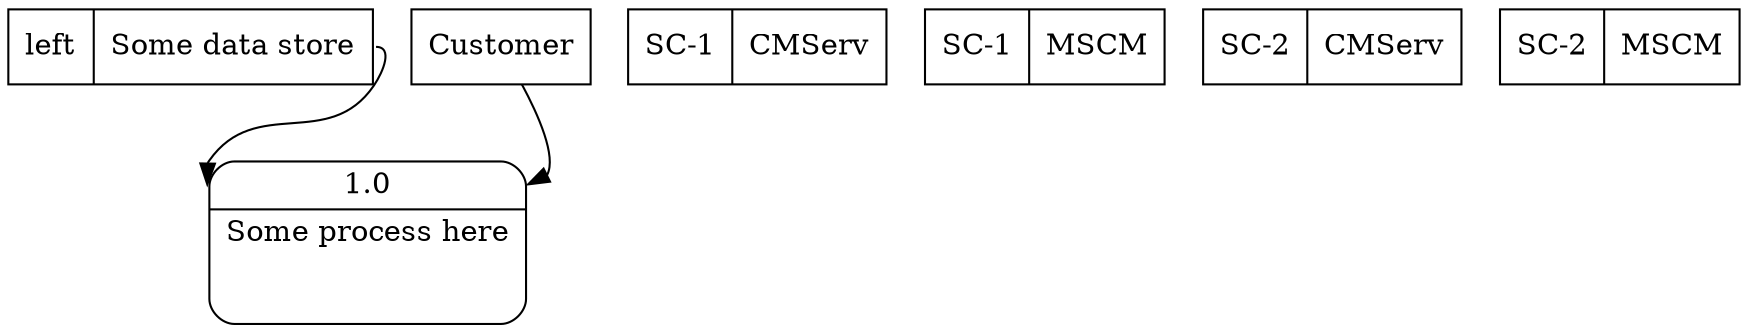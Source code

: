 digraph dfd{    
        node[shape=record]
        store1 [label="<f0> left|<f1> Some data store"];
        proc1 [label="{<f0> 1.0|<f1> Some process here\n\n\n}" shape=Mrecord];
        enti1 [label="Customer" shape=box];
        store1:f1 -> proc1:f0;
        enti1-> proc1:f0;

	sc_1_cm [label="SC-1| CMServ"];
	sc_1_mscm [label="SC-1| MSCM"];
	sc_2_cm [label="SC-2| CMServ"];
	sc_2_mscm [label="SC-2| MSCM"];
}
